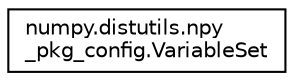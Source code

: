 digraph "Graphical Class Hierarchy"
{
 // LATEX_PDF_SIZE
  edge [fontname="Helvetica",fontsize="10",labelfontname="Helvetica",labelfontsize="10"];
  node [fontname="Helvetica",fontsize="10",shape=record];
  rankdir="LR";
  Node0 [label="numpy.distutils.npy\l_pkg_config.VariableSet",height=0.2,width=0.4,color="black", fillcolor="white", style="filled",URL="$classnumpy_1_1distutils_1_1npy__pkg__config_1_1VariableSet.html",tooltip=" "];
}
